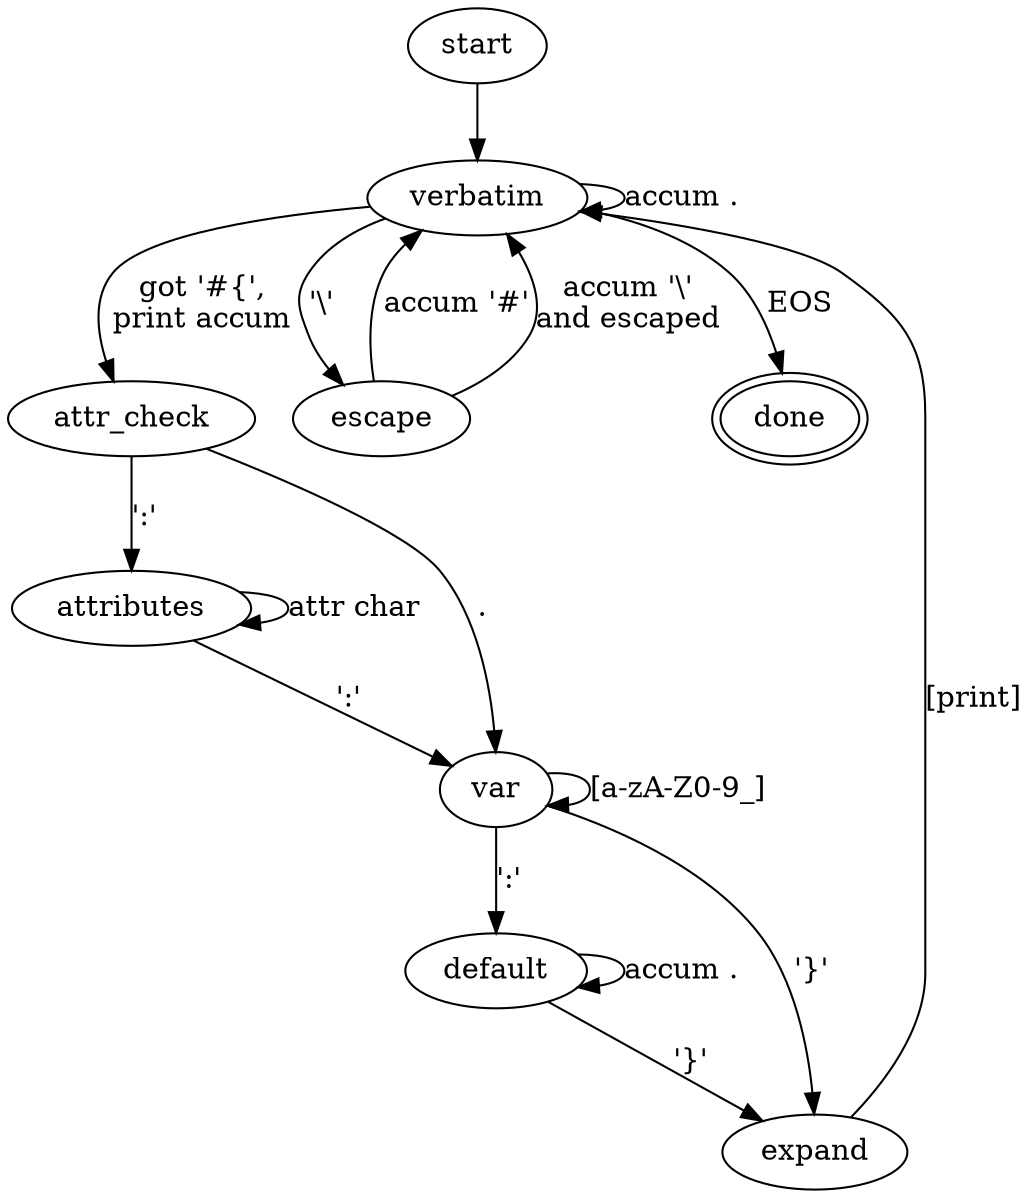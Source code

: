 digraph {
        start -> verbatim;
        verbatim -> verbatim [label="accum ."]
        verbatim -> escape [label="'\\'"]
        escape -> verbatim [label="accum '#'"]
        escape -> verbatim [label="accum '\\'\nand escaped"]
        verbatim -> attr_check [label="got '#{',\nprint accum"]
        attr_check -> attributes [label="':'"]
        attr_check -> var [label="."]
        attributes -> var [label="':'"]
        attributes -> attributes [label="attr char"]
        var -> var [label="[a-zA-Z0-9_]"]
        var -> default [label="':'"]
        default -> default [label="accum ."]
        default -> expand [label="'}'"]
        var -> expand [label="'}'"]
        expand -> verbatim [label="[print]"]
        verbatim -> done [label="EOS"]
        done [peripheries=2]
}
